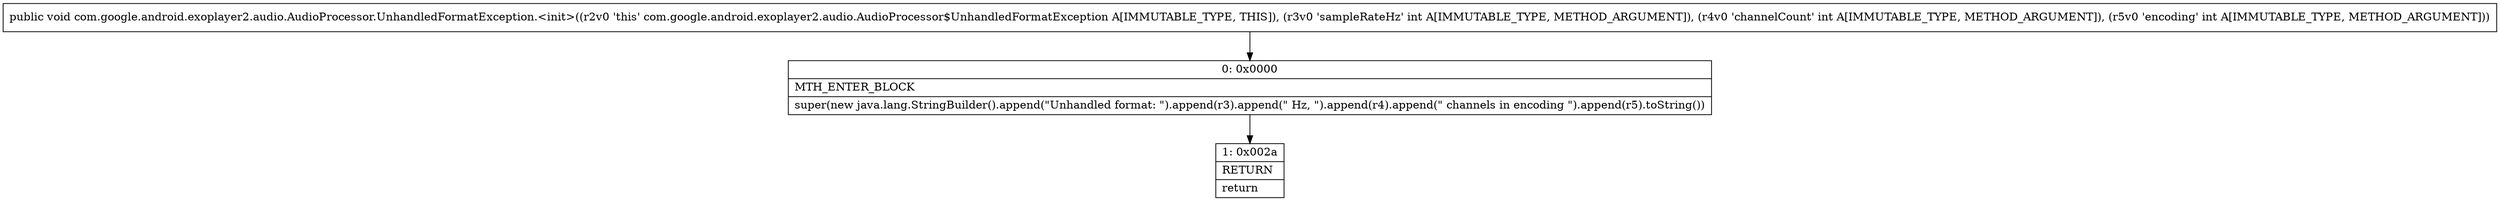 digraph "CFG forcom.google.android.exoplayer2.audio.AudioProcessor.UnhandledFormatException.\<init\>(III)V" {
Node_0 [shape=record,label="{0\:\ 0x0000|MTH_ENTER_BLOCK\l|super(new java.lang.StringBuilder().append(\"Unhandled format: \").append(r3).append(\" Hz, \").append(r4).append(\" channels in encoding \").append(r5).toString())\l}"];
Node_1 [shape=record,label="{1\:\ 0x002a|RETURN\l|return\l}"];
MethodNode[shape=record,label="{public void com.google.android.exoplayer2.audio.AudioProcessor.UnhandledFormatException.\<init\>((r2v0 'this' com.google.android.exoplayer2.audio.AudioProcessor$UnhandledFormatException A[IMMUTABLE_TYPE, THIS]), (r3v0 'sampleRateHz' int A[IMMUTABLE_TYPE, METHOD_ARGUMENT]), (r4v0 'channelCount' int A[IMMUTABLE_TYPE, METHOD_ARGUMENT]), (r5v0 'encoding' int A[IMMUTABLE_TYPE, METHOD_ARGUMENT])) }"];
MethodNode -> Node_0;
Node_0 -> Node_1;
}

